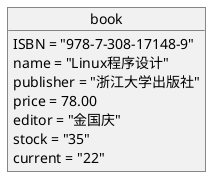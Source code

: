 @startuml
object book{
    ISBN = "978-7-308-17148-9"
    name = "Linux程序设计"
    publisher = "浙江大学出版社"
    price = 78.00
    editor = "金国庆"
    stock = "35"
    current = "22"
}
@enduml